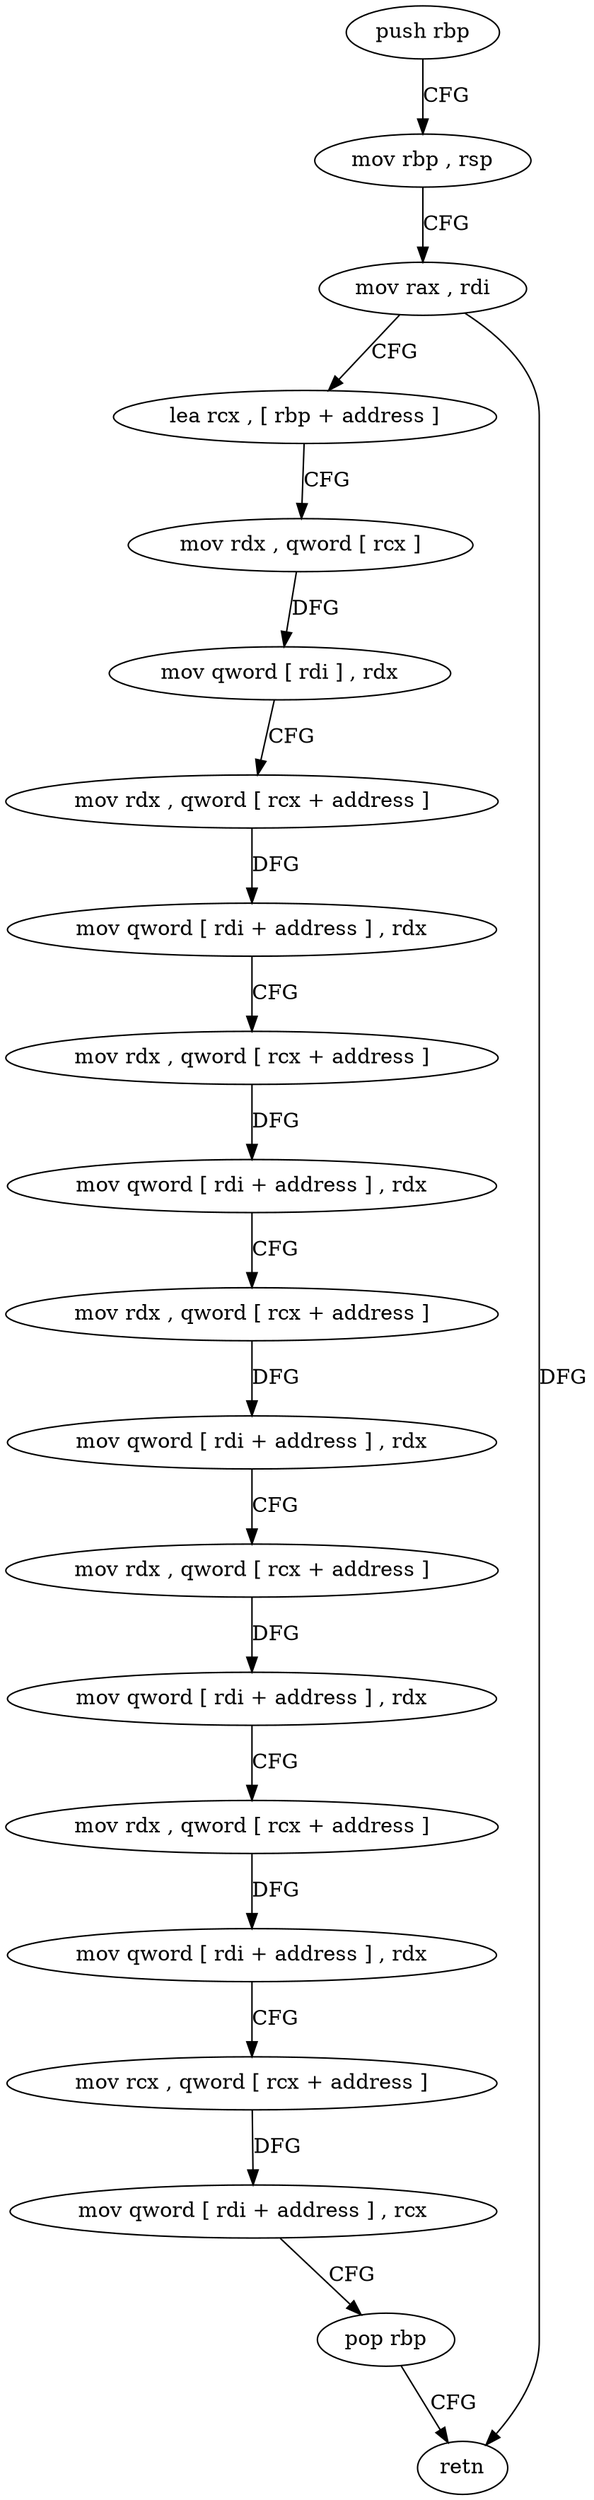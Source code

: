 digraph "func" {
"77600" [label = "push rbp" ]
"77601" [label = "mov rbp , rsp" ]
"77604" [label = "mov rax , rdi" ]
"77607" [label = "lea rcx , [ rbp + address ]" ]
"77611" [label = "mov rdx , qword [ rcx ]" ]
"77614" [label = "mov qword [ rdi ] , rdx" ]
"77617" [label = "mov rdx , qword [ rcx + address ]" ]
"77621" [label = "mov qword [ rdi + address ] , rdx" ]
"77625" [label = "mov rdx , qword [ rcx + address ]" ]
"77629" [label = "mov qword [ rdi + address ] , rdx" ]
"77633" [label = "mov rdx , qword [ rcx + address ]" ]
"77637" [label = "mov qword [ rdi + address ] , rdx" ]
"77641" [label = "mov rdx , qword [ rcx + address ]" ]
"77645" [label = "mov qword [ rdi + address ] , rdx" ]
"77649" [label = "mov rdx , qword [ rcx + address ]" ]
"77653" [label = "mov qword [ rdi + address ] , rdx" ]
"77657" [label = "mov rcx , qword [ rcx + address ]" ]
"77661" [label = "mov qword [ rdi + address ] , rcx" ]
"77665" [label = "pop rbp" ]
"77666" [label = "retn" ]
"77600" -> "77601" [ label = "CFG" ]
"77601" -> "77604" [ label = "CFG" ]
"77604" -> "77607" [ label = "CFG" ]
"77604" -> "77666" [ label = "DFG" ]
"77607" -> "77611" [ label = "CFG" ]
"77611" -> "77614" [ label = "DFG" ]
"77614" -> "77617" [ label = "CFG" ]
"77617" -> "77621" [ label = "DFG" ]
"77621" -> "77625" [ label = "CFG" ]
"77625" -> "77629" [ label = "DFG" ]
"77629" -> "77633" [ label = "CFG" ]
"77633" -> "77637" [ label = "DFG" ]
"77637" -> "77641" [ label = "CFG" ]
"77641" -> "77645" [ label = "DFG" ]
"77645" -> "77649" [ label = "CFG" ]
"77649" -> "77653" [ label = "DFG" ]
"77653" -> "77657" [ label = "CFG" ]
"77657" -> "77661" [ label = "DFG" ]
"77661" -> "77665" [ label = "CFG" ]
"77665" -> "77666" [ label = "CFG" ]
}
